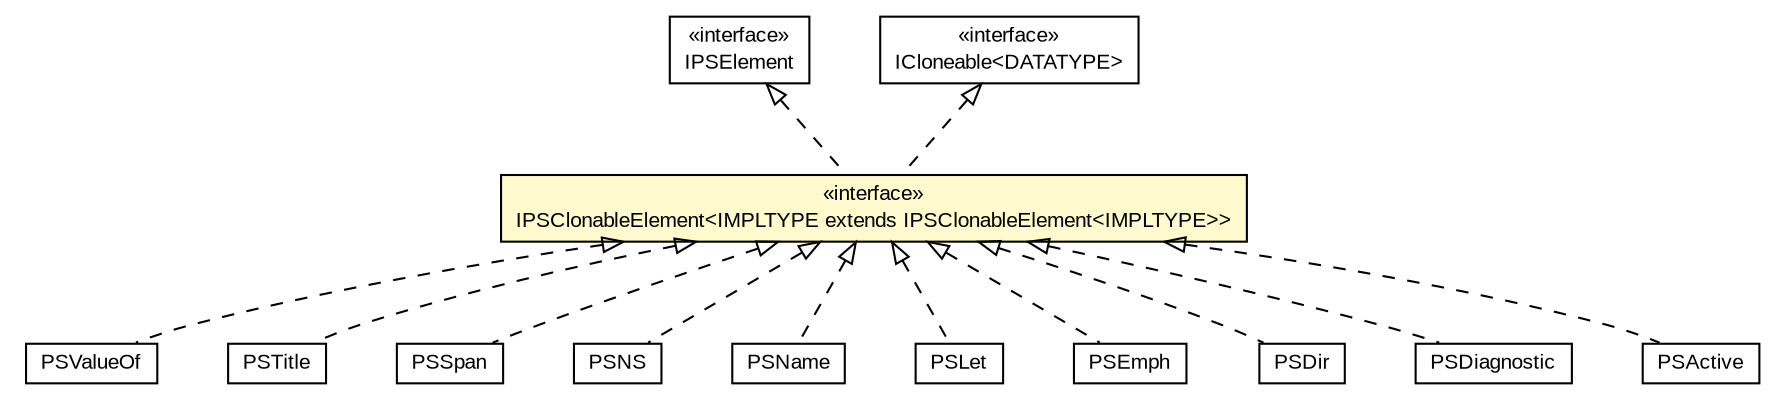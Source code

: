 #!/usr/local/bin/dot
#
# Class diagram 
# Generated by UMLGraph version 5.1 (http://www.umlgraph.org/)
#

digraph G {
	edge [fontname="arial",fontsize=10,labelfontname="arial",labelfontsize=10];
	node [fontname="arial",fontsize=10,shape=plaintext];
	nodesep=0.25;
	ranksep=0.5;
	// com.helger.schematron.pure.model.PSValueOf
	c11319 [label=<<table title="com.helger.schematron.pure.model.PSValueOf" border="0" cellborder="1" cellspacing="0" cellpadding="2" port="p" href="./PSValueOf.html">
		<tr><td><table border="0" cellspacing="0" cellpadding="1">
<tr><td align="center" balign="center"> PSValueOf </td></tr>
		</table></td></tr>
		</table>>, fontname="arial", fontcolor="black", fontsize=10.0];
	// com.helger.schematron.pure.model.PSTitle
	c11320 [label=<<table title="com.helger.schematron.pure.model.PSTitle" border="0" cellborder="1" cellspacing="0" cellpadding="2" port="p" href="./PSTitle.html">
		<tr><td><table border="0" cellspacing="0" cellpadding="1">
<tr><td align="center" balign="center"> PSTitle </td></tr>
		</table></td></tr>
		</table>>, fontname="arial", fontcolor="black", fontsize=10.0];
	// com.helger.schematron.pure.model.PSSpan
	c11321 [label=<<table title="com.helger.schematron.pure.model.PSSpan" border="0" cellborder="1" cellspacing="0" cellpadding="2" port="p" href="./PSSpan.html">
		<tr><td><table border="0" cellspacing="0" cellpadding="1">
<tr><td align="center" balign="center"> PSSpan </td></tr>
		</table></td></tr>
		</table>>, fontname="arial", fontcolor="black", fontsize=10.0];
	// com.helger.schematron.pure.model.PSNS
	c11330 [label=<<table title="com.helger.schematron.pure.model.PSNS" border="0" cellborder="1" cellspacing="0" cellpadding="2" port="p" href="./PSNS.html">
		<tr><td><table border="0" cellspacing="0" cellpadding="1">
<tr><td align="center" balign="center"> PSNS </td></tr>
		</table></td></tr>
		</table>>, fontname="arial", fontcolor="black", fontsize=10.0];
	// com.helger.schematron.pure.model.PSName
	c11331 [label=<<table title="com.helger.schematron.pure.model.PSName" border="0" cellborder="1" cellspacing="0" cellpadding="2" port="p" href="./PSName.html">
		<tr><td><table border="0" cellspacing="0" cellpadding="1">
<tr><td align="center" balign="center"> PSName </td></tr>
		</table></td></tr>
		</table>>, fontname="arial", fontcolor="black", fontsize=10.0];
	// com.helger.schematron.pure.model.PSLet
	c11333 [label=<<table title="com.helger.schematron.pure.model.PSLet" border="0" cellborder="1" cellspacing="0" cellpadding="2" port="p" href="./PSLet.html">
		<tr><td><table border="0" cellspacing="0" cellpadding="1">
<tr><td align="center" balign="center"> PSLet </td></tr>
		</table></td></tr>
		</table>>, fontname="arial", fontcolor="black", fontsize=10.0];
	// com.helger.schematron.pure.model.PSEmph
	c11336 [label=<<table title="com.helger.schematron.pure.model.PSEmph" border="0" cellborder="1" cellspacing="0" cellpadding="2" port="p" href="./PSEmph.html">
		<tr><td><table border="0" cellspacing="0" cellpadding="1">
<tr><td align="center" balign="center"> PSEmph </td></tr>
		</table></td></tr>
		</table>>, fontname="arial", fontcolor="black", fontsize=10.0];
	// com.helger.schematron.pure.model.PSDir
	c11337 [label=<<table title="com.helger.schematron.pure.model.PSDir" border="0" cellborder="1" cellspacing="0" cellpadding="2" port="p" href="./PSDir.html">
		<tr><td><table border="0" cellspacing="0" cellpadding="1">
<tr><td align="center" balign="center"> PSDir </td></tr>
		</table></td></tr>
		</table>>, fontname="arial", fontcolor="black", fontsize=10.0];
	// com.helger.schematron.pure.model.PSDiagnostic
	c11340 [label=<<table title="com.helger.schematron.pure.model.PSDiagnostic" border="0" cellborder="1" cellspacing="0" cellpadding="2" port="p" href="./PSDiagnostic.html">
		<tr><td><table border="0" cellspacing="0" cellpadding="1">
<tr><td align="center" balign="center"> PSDiagnostic </td></tr>
		</table></td></tr>
		</table>>, fontname="arial", fontcolor="black", fontsize=10.0];
	// com.helger.schematron.pure.model.PSActive
	c11342 [label=<<table title="com.helger.schematron.pure.model.PSActive" border="0" cellborder="1" cellspacing="0" cellpadding="2" port="p" href="./PSActive.html">
		<tr><td><table border="0" cellspacing="0" cellpadding="1">
<tr><td align="center" balign="center"> PSActive </td></tr>
		</table></td></tr>
		</table>>, fontname="arial", fontcolor="black", fontsize=10.0];
	// com.helger.schematron.pure.model.IPSElement
	c11354 [label=<<table title="com.helger.schematron.pure.model.IPSElement" border="0" cellborder="1" cellspacing="0" cellpadding="2" port="p" href="./IPSElement.html">
		<tr><td><table border="0" cellspacing="0" cellpadding="1">
<tr><td align="center" balign="center"> &#171;interface&#187; </td></tr>
<tr><td align="center" balign="center"> IPSElement </td></tr>
		</table></td></tr>
		</table>>, fontname="arial", fontcolor="black", fontsize=10.0];
	// com.helger.schematron.pure.model.IPSClonableElement<IMPLTYPE extends com.helger.schematron.pure.model.IPSClonableElement<IMPLTYPE>>
	c11355 [label=<<table title="com.helger.schematron.pure.model.IPSClonableElement" border="0" cellborder="1" cellspacing="0" cellpadding="2" port="p" bgcolor="lemonChiffon" href="./IPSClonableElement.html">
		<tr><td><table border="0" cellspacing="0" cellpadding="1">
<tr><td align="center" balign="center"> &#171;interface&#187; </td></tr>
<tr><td align="center" balign="center"> IPSClonableElement&lt;IMPLTYPE extends IPSClonableElement&lt;IMPLTYPE&gt;&gt; </td></tr>
		</table></td></tr>
		</table>>, fontname="arial", fontcolor="black", fontsize=10.0];
	//com.helger.schematron.pure.model.PSValueOf implements com.helger.schematron.pure.model.IPSClonableElement<IMPLTYPE extends com.helger.schematron.pure.model.IPSClonableElement<IMPLTYPE>>
	c11355:p -> c11319:p [dir=back,arrowtail=empty,style=dashed];
	//com.helger.schematron.pure.model.PSTitle implements com.helger.schematron.pure.model.IPSClonableElement<IMPLTYPE extends com.helger.schematron.pure.model.IPSClonableElement<IMPLTYPE>>
	c11355:p -> c11320:p [dir=back,arrowtail=empty,style=dashed];
	//com.helger.schematron.pure.model.PSSpan implements com.helger.schematron.pure.model.IPSClonableElement<IMPLTYPE extends com.helger.schematron.pure.model.IPSClonableElement<IMPLTYPE>>
	c11355:p -> c11321:p [dir=back,arrowtail=empty,style=dashed];
	//com.helger.schematron.pure.model.PSNS implements com.helger.schematron.pure.model.IPSClonableElement<IMPLTYPE extends com.helger.schematron.pure.model.IPSClonableElement<IMPLTYPE>>
	c11355:p -> c11330:p [dir=back,arrowtail=empty,style=dashed];
	//com.helger.schematron.pure.model.PSName implements com.helger.schematron.pure.model.IPSClonableElement<IMPLTYPE extends com.helger.schematron.pure.model.IPSClonableElement<IMPLTYPE>>
	c11355:p -> c11331:p [dir=back,arrowtail=empty,style=dashed];
	//com.helger.schematron.pure.model.PSLet implements com.helger.schematron.pure.model.IPSClonableElement<IMPLTYPE extends com.helger.schematron.pure.model.IPSClonableElement<IMPLTYPE>>
	c11355:p -> c11333:p [dir=back,arrowtail=empty,style=dashed];
	//com.helger.schematron.pure.model.PSEmph implements com.helger.schematron.pure.model.IPSClonableElement<IMPLTYPE extends com.helger.schematron.pure.model.IPSClonableElement<IMPLTYPE>>
	c11355:p -> c11336:p [dir=back,arrowtail=empty,style=dashed];
	//com.helger.schematron.pure.model.PSDir implements com.helger.schematron.pure.model.IPSClonableElement<IMPLTYPE extends com.helger.schematron.pure.model.IPSClonableElement<IMPLTYPE>>
	c11355:p -> c11337:p [dir=back,arrowtail=empty,style=dashed];
	//com.helger.schematron.pure.model.PSDiagnostic implements com.helger.schematron.pure.model.IPSClonableElement<IMPLTYPE extends com.helger.schematron.pure.model.IPSClonableElement<IMPLTYPE>>
	c11355:p -> c11340:p [dir=back,arrowtail=empty,style=dashed];
	//com.helger.schematron.pure.model.PSActive implements com.helger.schematron.pure.model.IPSClonableElement<IMPLTYPE extends com.helger.schematron.pure.model.IPSClonableElement<IMPLTYPE>>
	c11355:p -> c11342:p [dir=back,arrowtail=empty,style=dashed];
	//com.helger.schematron.pure.model.IPSClonableElement<IMPLTYPE extends com.helger.schematron.pure.model.IPSClonableElement<IMPLTYPE>> implements com.helger.schematron.pure.model.IPSElement
	c11354:p -> c11355:p [dir=back,arrowtail=empty,style=dashed];
	//com.helger.schematron.pure.model.IPSClonableElement<IMPLTYPE extends com.helger.schematron.pure.model.IPSClonableElement<IMPLTYPE>> implements com.helger.commons.lang.ICloneable<DATATYPE>
	c11405:p -> c11355:p [dir=back,arrowtail=empty,style=dashed];
	// com.helger.commons.lang.ICloneable<DATATYPE>
	c11405 [label=<<table title="com.helger.commons.lang.ICloneable" border="0" cellborder="1" cellspacing="0" cellpadding="2" port="p">
		<tr><td><table border="0" cellspacing="0" cellpadding="1">
<tr><td align="center" balign="center"> &#171;interface&#187; </td></tr>
<tr><td align="center" balign="center"> ICloneable&lt;DATATYPE&gt; </td></tr>
		</table></td></tr>
		</table>>, fontname="arial", fontcolor="black", fontsize=10.0];
}

